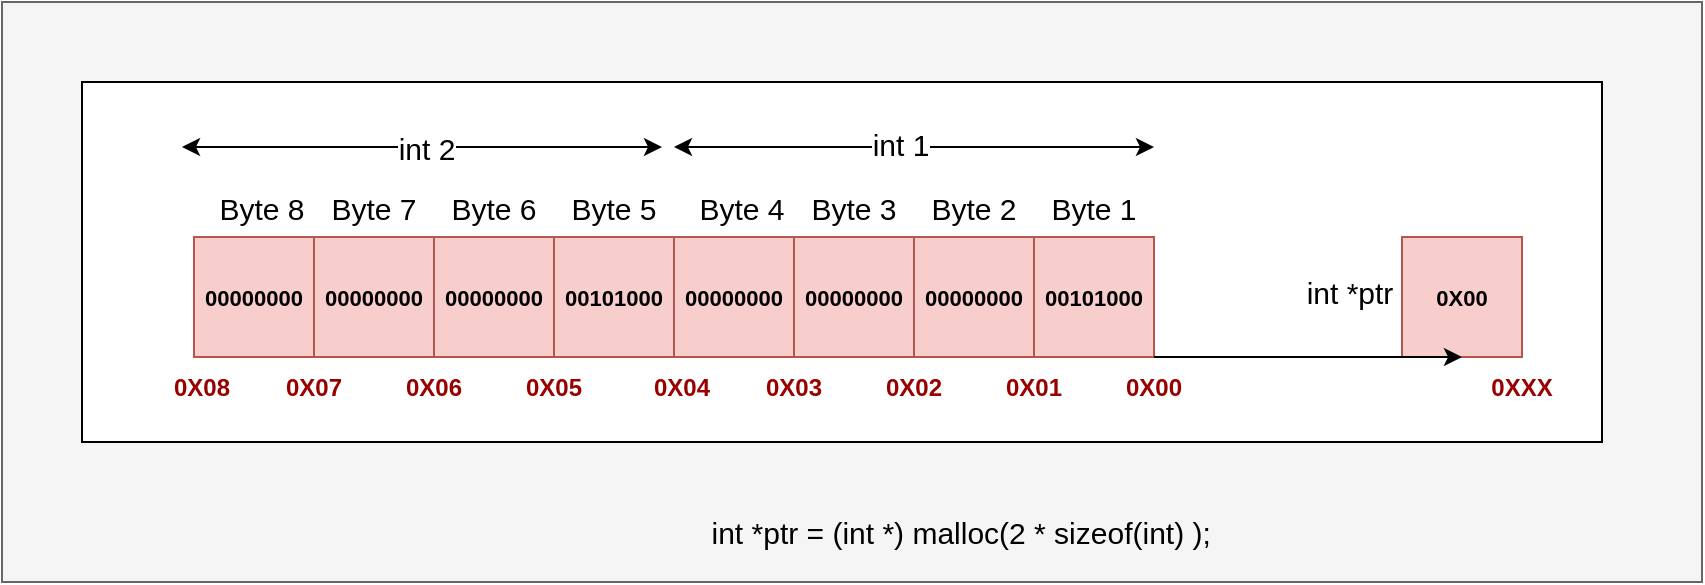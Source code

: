 <mxfile version="24.1.0" type="device">
  <diagram name="Page-1" id="hrw902O539XTYLNtP8d-">
    <mxGraphModel dx="1811" dy="667" grid="1" gridSize="10" guides="1" tooltips="1" connect="1" arrows="1" fold="1" page="1" pageScale="1" pageWidth="827" pageHeight="1169" math="0" shadow="0">
      <root>
        <mxCell id="0" />
        <mxCell id="1" parent="0" />
        <mxCell id="lFsfy4obLwNb20StSC2V-19" value="" style="rounded=0;whiteSpace=wrap;html=1;fillColor=#f5f5f5;fontColor=#333333;strokeColor=#666666;" parent="1" vertex="1">
          <mxGeometry x="-230" y="80" width="850" height="290" as="geometry" />
        </mxCell>
        <mxCell id="lFsfy4obLwNb20StSC2V-14" value="" style="rounded=0;whiteSpace=wrap;html=1;" parent="1" vertex="1">
          <mxGeometry x="-190" y="120" width="760" height="180" as="geometry" />
        </mxCell>
        <mxCell id="lFsfy4obLwNb20StSC2V-2" value="&lt;span style=&quot;font-size: 11px;&quot;&gt;00000000&lt;/span&gt;" style="rounded=0;whiteSpace=wrap;html=1;fillColor=#f8cecc;strokeColor=#b85450;fontStyle=1;fontSize=11;" parent="1" vertex="1">
          <mxGeometry x="106" y="197.5" width="60" height="60" as="geometry" />
        </mxCell>
        <mxCell id="lFsfy4obLwNb20StSC2V-3" value="&lt;span style=&quot;font-size: 11px;&quot;&gt;00000000&lt;/span&gt;" style="rounded=0;whiteSpace=wrap;html=1;fillColor=#f8cecc;strokeColor=#b85450;fontStyle=1;fontSize=11;" parent="1" vertex="1">
          <mxGeometry x="166" y="197.5" width="60" height="60" as="geometry" />
        </mxCell>
        <mxCell id="lFsfy4obLwNb20StSC2V-4" value="&lt;span style=&quot;font-size: 11px;&quot;&gt;00000000&lt;/span&gt;" style="rounded=0;whiteSpace=wrap;html=1;fillColor=#f8cecc;strokeColor=#b85450;fontStyle=1;fontSize=11;" parent="1" vertex="1">
          <mxGeometry x="226" y="197.5" width="60" height="60" as="geometry" />
        </mxCell>
        <mxCell id="lFsfy4obLwNb20StSC2V-5" value="&lt;font style=&quot;font-size: 11px;&quot;&gt;00101000&lt;/font&gt;" style="rounded=0;whiteSpace=wrap;html=1;fillColor=#f8cecc;strokeColor=#b85450;fontStyle=1;fontSize=11;" parent="1" vertex="1">
          <mxGeometry x="286" y="197.5" width="60" height="60" as="geometry" />
        </mxCell>
        <mxCell id="lFsfy4obLwNb20StSC2V-8" value="0X00" style="text;html=1;align=center;verticalAlign=middle;whiteSpace=wrap;rounded=0;fontColor=#990000;fontStyle=1" parent="1" vertex="1">
          <mxGeometry x="316" y="257.5" width="60" height="30" as="geometry" />
        </mxCell>
        <mxCell id="lFsfy4obLwNb20StSC2V-10" value="&lt;font style=&quot;font-size: 15px;&quot;&gt;Byte 1&lt;/font&gt;" style="text;html=1;align=center;verticalAlign=middle;whiteSpace=wrap;rounded=0;" parent="1" vertex="1">
          <mxGeometry x="286" y="167.5" width="60" height="30" as="geometry" />
        </mxCell>
        <mxCell id="lFsfy4obLwNb20StSC2V-11" value="&lt;font style=&quot;font-size: 15px;&quot;&gt;Byte 2&lt;/font&gt;" style="text;html=1;align=center;verticalAlign=middle;whiteSpace=wrap;rounded=0;" parent="1" vertex="1">
          <mxGeometry x="226" y="167.5" width="60" height="30" as="geometry" />
        </mxCell>
        <mxCell id="lFsfy4obLwNb20StSC2V-12" value="&lt;font style=&quot;font-size: 15px;&quot;&gt;Byte 3&lt;/font&gt;" style="text;html=1;align=center;verticalAlign=middle;whiteSpace=wrap;rounded=0;" parent="1" vertex="1">
          <mxGeometry x="166" y="167.5" width="60" height="30" as="geometry" />
        </mxCell>
        <mxCell id="lFsfy4obLwNb20StSC2V-13" value="&lt;font style=&quot;font-size: 15px;&quot;&gt;Byte 4&lt;/font&gt;" style="text;html=1;align=center;verticalAlign=middle;whiteSpace=wrap;rounded=0;" parent="1" vertex="1">
          <mxGeometry x="110" y="167.5" width="60" height="30" as="geometry" />
        </mxCell>
        <mxCell id="lFsfy4obLwNb20StSC2V-21" value="0X01" style="text;html=1;align=center;verticalAlign=middle;whiteSpace=wrap;rounded=0;fontColor=#990000;fontStyle=1" parent="1" vertex="1">
          <mxGeometry x="256" y="257.5" width="60" height="30" as="geometry" />
        </mxCell>
        <mxCell id="lFsfy4obLwNb20StSC2V-22" value="0X02" style="text;html=1;align=center;verticalAlign=middle;whiteSpace=wrap;rounded=0;fontColor=#990000;fontStyle=1" parent="1" vertex="1">
          <mxGeometry x="196" y="257.5" width="60" height="30" as="geometry" />
        </mxCell>
        <mxCell id="lFsfy4obLwNb20StSC2V-23" value="0X03" style="text;html=1;align=center;verticalAlign=middle;whiteSpace=wrap;rounded=0;fontColor=#990000;fontStyle=1" parent="1" vertex="1">
          <mxGeometry x="136" y="257.5" width="60" height="30" as="geometry" />
        </mxCell>
        <mxCell id="LY4sB3mU6g4VXUHB-9Zz-1" value="0X00" style="rounded=0;whiteSpace=wrap;html=1;fillColor=#f8cecc;strokeColor=#b85450;fontStyle=1;fontSize=11;" parent="1" vertex="1">
          <mxGeometry x="470" y="197.5" width="60" height="60" as="geometry" />
        </mxCell>
        <mxCell id="LY4sB3mU6g4VXUHB-9Zz-13" value="0X04" style="text;html=1;align=center;verticalAlign=middle;whiteSpace=wrap;rounded=0;fontColor=#990000;fontStyle=1" parent="1" vertex="1">
          <mxGeometry x="80" y="257.5" width="60" height="30" as="geometry" />
        </mxCell>
        <mxCell id="LY4sB3mU6g4VXUHB-9Zz-17" value="&lt;font style=&quot;font-size: 15px;&quot;&gt;int *ptr = (int *) malloc(2 * sizeof(int) ); &amp;nbsp; &amp;nbsp;&amp;nbsp;&lt;/font&gt;" style="text;html=1;align=center;verticalAlign=middle;whiteSpace=wrap;rounded=0;" parent="1" vertex="1">
          <mxGeometry x="120" y="330" width="280" height="30" as="geometry" />
        </mxCell>
        <mxCell id="LY4sB3mU6g4VXUHB-9Zz-25" value="0XXX" style="text;html=1;align=center;verticalAlign=middle;whiteSpace=wrap;rounded=0;fontColor=#990000;fontStyle=1" parent="1" vertex="1">
          <mxGeometry x="500" y="257.5" width="60" height="30" as="geometry" />
        </mxCell>
        <mxCell id="LY4sB3mU6g4VXUHB-9Zz-26" value="" style="endArrow=classic;html=1;rounded=0;exitX=0.5;exitY=0;exitDx=0;exitDy=0;entryX=0;entryY=0;entryDx=0;entryDy=0;" parent="1" source="lFsfy4obLwNb20StSC2V-8" target="LY4sB3mU6g4VXUHB-9Zz-25" edge="1">
          <mxGeometry width="50" height="50" relative="1" as="geometry">
            <mxPoint x="390" y="230" as="sourcePoint" />
            <mxPoint x="440" y="180" as="targetPoint" />
          </mxGeometry>
        </mxCell>
        <mxCell id="LY4sB3mU6g4VXUHB-9Zz-27" value="&lt;font style=&quot;font-size: 15px;&quot;&gt;int *ptr&lt;/font&gt;" style="text;html=1;align=center;verticalAlign=middle;whiteSpace=wrap;rounded=0;" parent="1" vertex="1">
          <mxGeometry x="414" y="210" width="60" height="30" as="geometry" />
        </mxCell>
        <mxCell id="K-jxzMMl3KQ3FIBJqxh_-1" value="&lt;span style=&quot;font-size: 11px;&quot;&gt;00000000&lt;/span&gt;" style="rounded=0;whiteSpace=wrap;html=1;fillColor=#f8cecc;strokeColor=#b85450;fontStyle=1;fontSize=11;" vertex="1" parent="1">
          <mxGeometry x="-134" y="197.5" width="60" height="60" as="geometry" />
        </mxCell>
        <mxCell id="K-jxzMMl3KQ3FIBJqxh_-2" value="&lt;span style=&quot;font-size: 11px;&quot;&gt;00000000&lt;/span&gt;" style="rounded=0;whiteSpace=wrap;html=1;fillColor=#f8cecc;strokeColor=#b85450;fontStyle=1;fontSize=11;" vertex="1" parent="1">
          <mxGeometry x="-74" y="197.5" width="60" height="60" as="geometry" />
        </mxCell>
        <mxCell id="K-jxzMMl3KQ3FIBJqxh_-3" value="&lt;span style=&quot;font-size: 11px;&quot;&gt;00000000&lt;/span&gt;" style="rounded=0;whiteSpace=wrap;html=1;fillColor=#f8cecc;strokeColor=#b85450;fontStyle=1;fontSize=11;" vertex="1" parent="1">
          <mxGeometry x="-14" y="197.5" width="60" height="60" as="geometry" />
        </mxCell>
        <mxCell id="K-jxzMMl3KQ3FIBJqxh_-4" value="&lt;font style=&quot;font-size: 11px;&quot;&gt;00101000&lt;/font&gt;" style="rounded=0;whiteSpace=wrap;html=1;fillColor=#f8cecc;strokeColor=#b85450;fontStyle=1;fontSize=11;" vertex="1" parent="1">
          <mxGeometry x="46" y="197.5" width="60" height="60" as="geometry" />
        </mxCell>
        <mxCell id="K-jxzMMl3KQ3FIBJqxh_-6" value="&lt;font style=&quot;font-size: 15px;&quot;&gt;Byte 5&lt;/font&gt;" style="text;html=1;align=center;verticalAlign=middle;whiteSpace=wrap;rounded=0;" vertex="1" parent="1">
          <mxGeometry x="46" y="167.5" width="60" height="30" as="geometry" />
        </mxCell>
        <mxCell id="K-jxzMMl3KQ3FIBJqxh_-7" value="&lt;font style=&quot;font-size: 15px;&quot;&gt;Byte 6&lt;/font&gt;" style="text;html=1;align=center;verticalAlign=middle;whiteSpace=wrap;rounded=0;" vertex="1" parent="1">
          <mxGeometry x="-14" y="167.5" width="60" height="30" as="geometry" />
        </mxCell>
        <mxCell id="K-jxzMMl3KQ3FIBJqxh_-8" value="&lt;font style=&quot;font-size: 15px;&quot;&gt;Byte 7&lt;/font&gt;" style="text;html=1;align=center;verticalAlign=middle;whiteSpace=wrap;rounded=0;" vertex="1" parent="1">
          <mxGeometry x="-74" y="167.5" width="60" height="30" as="geometry" />
        </mxCell>
        <mxCell id="K-jxzMMl3KQ3FIBJqxh_-9" value="&lt;font style=&quot;font-size: 15px;&quot;&gt;Byte 8&lt;/font&gt;" style="text;html=1;align=center;verticalAlign=middle;whiteSpace=wrap;rounded=0;" vertex="1" parent="1">
          <mxGeometry x="-130" y="167.5" width="60" height="30" as="geometry" />
        </mxCell>
        <mxCell id="K-jxzMMl3KQ3FIBJqxh_-10" value="0X05" style="text;html=1;align=center;verticalAlign=middle;whiteSpace=wrap;rounded=0;fontColor=#990000;fontStyle=1" vertex="1" parent="1">
          <mxGeometry x="16" y="257.5" width="60" height="30" as="geometry" />
        </mxCell>
        <mxCell id="K-jxzMMl3KQ3FIBJqxh_-11" value="0X06" style="text;html=1;align=center;verticalAlign=middle;whiteSpace=wrap;rounded=0;fontColor=#990000;fontStyle=1" vertex="1" parent="1">
          <mxGeometry x="-44" y="257.5" width="60" height="30" as="geometry" />
        </mxCell>
        <mxCell id="K-jxzMMl3KQ3FIBJqxh_-12" value="0X07" style="text;html=1;align=center;verticalAlign=middle;whiteSpace=wrap;rounded=0;fontColor=#990000;fontStyle=1" vertex="1" parent="1">
          <mxGeometry x="-104" y="257.5" width="60" height="30" as="geometry" />
        </mxCell>
        <mxCell id="K-jxzMMl3KQ3FIBJqxh_-13" value="0X08" style="text;html=1;align=center;verticalAlign=middle;whiteSpace=wrap;rounded=0;fontColor=#990000;fontStyle=1" vertex="1" parent="1">
          <mxGeometry x="-160" y="257.5" width="60" height="30" as="geometry" />
        </mxCell>
        <mxCell id="K-jxzMMl3KQ3FIBJqxh_-17" value="" style="endArrow=classic;startArrow=classic;html=1;rounded=0;entryX=0;entryY=0.5;entryDx=0;entryDy=0;exitX=1;exitY=0.5;exitDx=0;exitDy=0;" edge="1" parent="1">
          <mxGeometry width="50" height="50" relative="1" as="geometry">
            <mxPoint x="106" y="152.5" as="sourcePoint" />
            <mxPoint x="346" y="152.5" as="targetPoint" />
          </mxGeometry>
        </mxCell>
        <mxCell id="K-jxzMMl3KQ3FIBJqxh_-21" value="&lt;font style=&quot;font-size: 15px;&quot;&gt;int 1&lt;/font&gt;" style="edgeLabel;html=1;align=center;verticalAlign=middle;resizable=0;points=[];" vertex="1" connectable="0" parent="K-jxzMMl3KQ3FIBJqxh_-17">
          <mxGeometry x="-0.058" y="3" relative="1" as="geometry">
            <mxPoint y="1" as="offset" />
          </mxGeometry>
        </mxCell>
        <mxCell id="K-jxzMMl3KQ3FIBJqxh_-20" value="" style="endArrow=classic;startArrow=classic;html=1;rounded=0;entryX=0;entryY=0.5;entryDx=0;entryDy=0;exitX=1;exitY=0.5;exitDx=0;exitDy=0;" edge="1" parent="1">
          <mxGeometry width="50" height="50" relative="1" as="geometry">
            <mxPoint x="-140" y="152.5" as="sourcePoint" />
            <mxPoint x="100" y="152.5" as="targetPoint" />
          </mxGeometry>
        </mxCell>
        <mxCell id="K-jxzMMl3KQ3FIBJqxh_-22" value="&lt;font style=&quot;font-size: 15px;&quot;&gt;int 2&lt;/font&gt;" style="edgeLabel;html=1;align=center;verticalAlign=middle;resizable=0;points=[];" vertex="1" connectable="0" parent="K-jxzMMl3KQ3FIBJqxh_-20">
          <mxGeometry x="0.017" y="1" relative="1" as="geometry">
            <mxPoint y="1" as="offset" />
          </mxGeometry>
        </mxCell>
      </root>
    </mxGraphModel>
  </diagram>
</mxfile>
